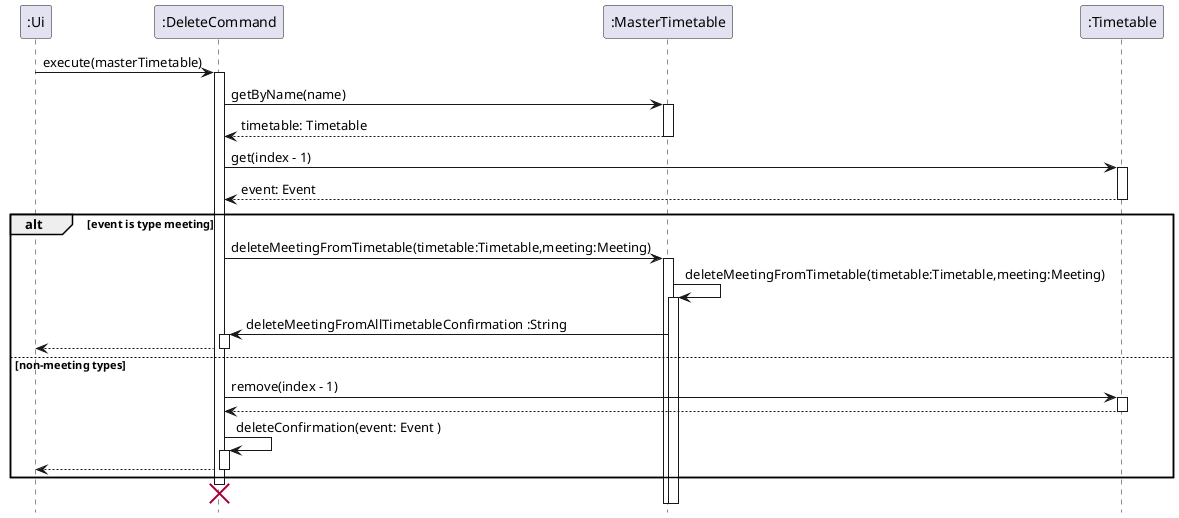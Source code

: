 @startuml
hide footbox

":Ui" -> ":DeleteCommand" ++: execute(masterTimetable)
":DeleteCommand" -> ":MasterTimetable" ++: getByName(name)
":MasterTimetable" --> ":DeleteCommand" -- : timetable: Timetable
":DeleteCommand" -> ":Timetable" ++: get(index - 1)
":Timetable" --> ":DeleteCommand" -- : event: Event
alt event is type meeting
":DeleteCommand" -> ":MasterTimetable" ++: deleteMeetingFromTimetable(timetable:Timetable,meeting:Meeting)
":MasterTimetable" -> ":MasterTimetable" ++: deleteMeetingFromTimetable(timetable:Timetable,meeting:Meeting)
":MasterTimetable" -> ":DeleteCommand" ++: deleteMeetingFromAllTimetableConfirmation :String
":DeleteCommand" --> ":Ui" --:

else non-meeting types

":DeleteCommand" -> ":Timetable" ++ : remove(index - 1)
":Timetable" --> ":DeleteCommand" --:
":DeleteCommand" -> ":DeleteCommand" ++ : deleteConfirmation(event: Event )
":DeleteCommand" --> ":Ui" --:

end
destroy ":DeleteCommand"

@enduml